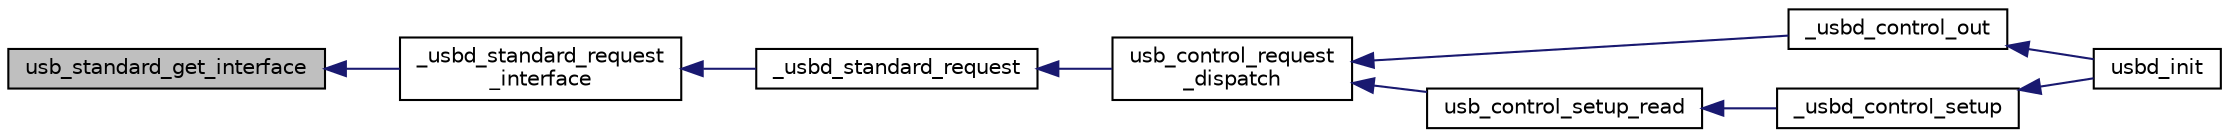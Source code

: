 digraph "usb_standard_get_interface"
{
  edge [fontname="Helvetica",fontsize="10",labelfontname="Helvetica",labelfontsize="10"];
  node [fontname="Helvetica",fontsize="10",shape=record];
  rankdir="LR";
  Node1 [label="usb_standard_get_interface",height=0.2,width=0.4,color="black", fillcolor="grey75", style="filled", fontcolor="black"];
  Node1 -> Node2 [dir="back",color="midnightblue",fontsize="10",style="solid",fontname="Helvetica"];
  Node2 [label="_usbd_standard_request\l_interface",height=0.2,width=0.4,color="black", fillcolor="white", style="filled",URL="$usb__standard_8c.html#aec01ef6ed66dcc2b50cc969b8be8f419"];
  Node2 -> Node3 [dir="back",color="midnightblue",fontsize="10",style="solid",fontname="Helvetica"];
  Node3 [label="_usbd_standard_request",height=0.2,width=0.4,color="black", fillcolor="white", style="filled",URL="$usb__standard_8c.html#a3347ca42a15acf3ae31d02126ba7d695"];
  Node3 -> Node4 [dir="back",color="midnightblue",fontsize="10",style="solid",fontname="Helvetica"];
  Node4 [label="usb_control_request\l_dispatch",height=0.2,width=0.4,color="black", fillcolor="white", style="filled",URL="$group__usb__control__file.html#ga883123627c0bed716ec41d4d7f3c0a46"];
  Node4 -> Node5 [dir="back",color="midnightblue",fontsize="10",style="solid",fontname="Helvetica"];
  Node5 [label="_usbd_control_out",height=0.2,width=0.4,color="black", fillcolor="white", style="filled",URL="$usb__private_8h.html#a1a921e8785fafeee17c588aa26cff014"];
  Node5 -> Node6 [dir="back",color="midnightblue",fontsize="10",style="solid",fontname="Helvetica"];
  Node6 [label="usbd_init",height=0.2,width=0.4,color="black", fillcolor="white", style="filled",URL="$group__usb__drivers__file.html#ga8bbc488106ca72c2b550c1c9f89d5748",tooltip="Main initialization entry point. "];
  Node4 -> Node7 [dir="back",color="midnightblue",fontsize="10",style="solid",fontname="Helvetica"];
  Node7 [label="usb_control_setup_read",height=0.2,width=0.4,color="black", fillcolor="white", style="filled",URL="$group__usb__control__file.html#ga2149cd30a26a18c9c46e32db4aa5ef3e"];
  Node7 -> Node8 [dir="back",color="midnightblue",fontsize="10",style="solid",fontname="Helvetica"];
  Node8 [label="_usbd_control_setup",height=0.2,width=0.4,color="black", fillcolor="white", style="filled",URL="$usb__private_8h.html#ad4bc495b7e757434644e1dece336b261"];
  Node8 -> Node6 [dir="back",color="midnightblue",fontsize="10",style="solid",fontname="Helvetica"];
}
